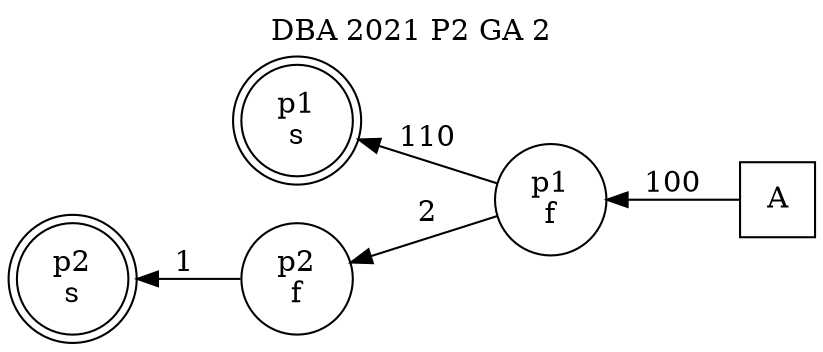 digraph DBA_2021_P2_GA_2_GOOD {
labelloc="tl"
label= " DBA 2021 P2 GA 2 "
rankdir="RL";
graph [ size=" 10 , 10 !"]

"A" [shape="square" label="A"]
"p1_f" [shape="circle" label="p1
f"]
"p1_s" [shape="doublecircle" label="p1
s"]
"p2_f" [shape="circle" label="p2
f"]
"p2_s" [shape="doublecircle" label="p2
s"]
"A" -> "p1_f" [ label=100]
"p1_f" -> "p1_s" [ label=110]
"p1_f" -> "p2_f" [ label=2]
"p2_f" -> "p2_s" [ label=1]
}
